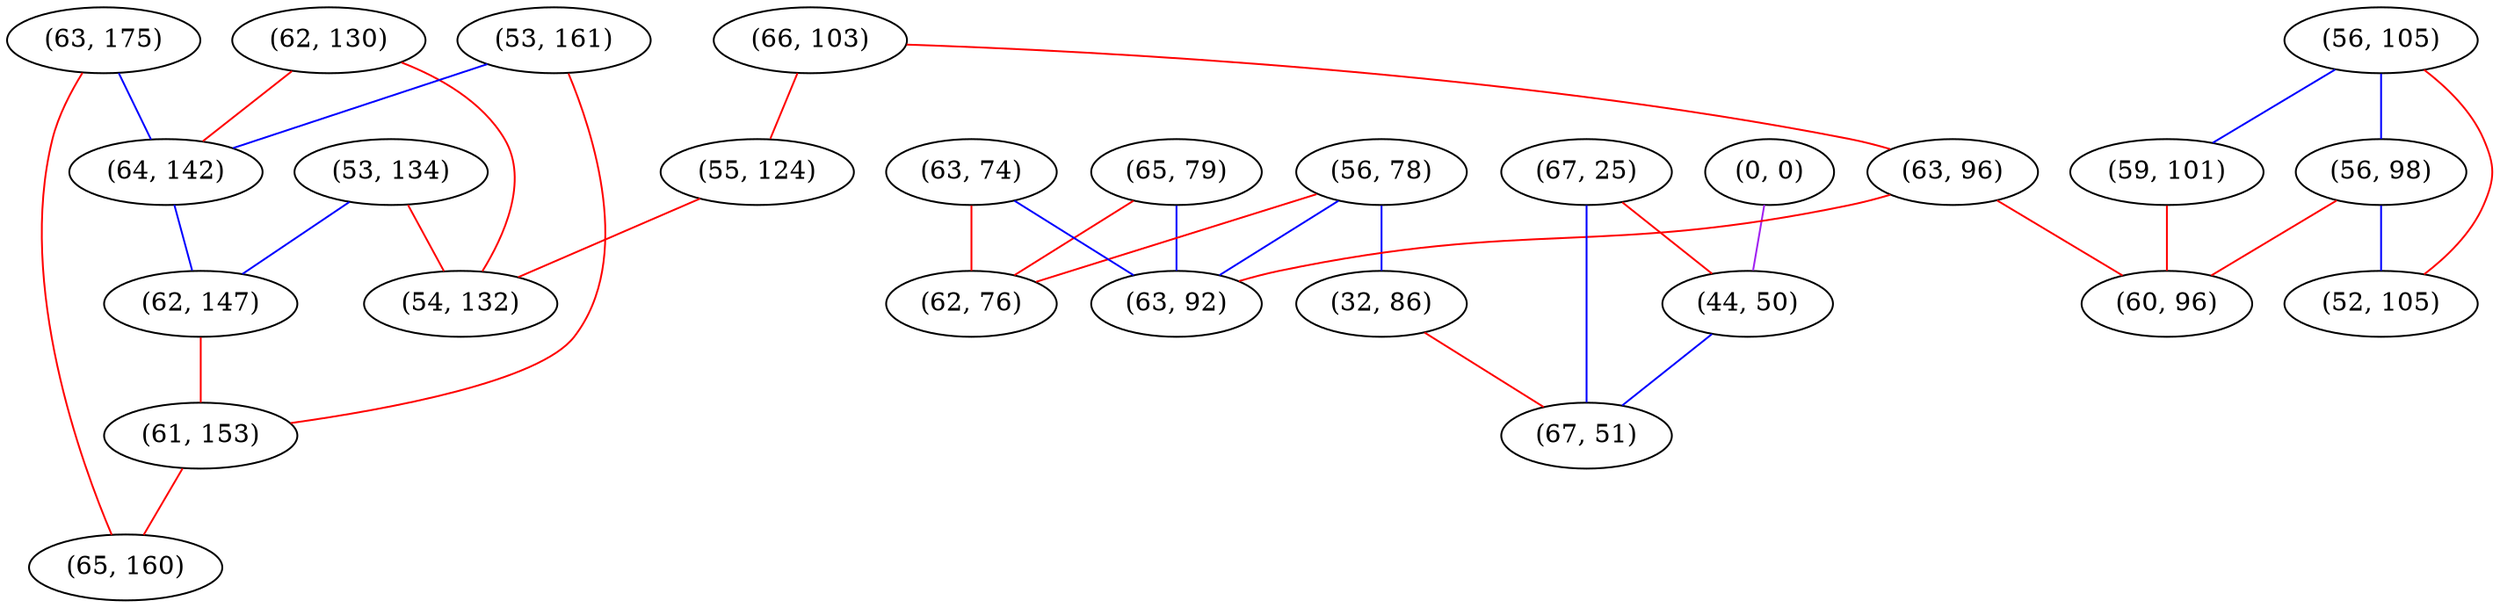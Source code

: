 graph "" {
"(66, 103)";
"(62, 130)";
"(63, 175)";
"(65, 79)";
"(56, 78)";
"(0, 0)";
"(56, 105)";
"(32, 86)";
"(55, 124)";
"(53, 161)";
"(59, 101)";
"(53, 134)";
"(63, 96)";
"(63, 74)";
"(63, 92)";
"(67, 25)";
"(64, 142)";
"(44, 50)";
"(56, 98)";
"(62, 147)";
"(62, 76)";
"(54, 132)";
"(52, 105)";
"(67, 51)";
"(60, 96)";
"(61, 153)";
"(65, 160)";
"(66, 103)" -- "(55, 124)"  [color=red, key=0, weight=1];
"(66, 103)" -- "(63, 96)"  [color=red, key=0, weight=1];
"(62, 130)" -- "(54, 132)"  [color=red, key=0, weight=1];
"(62, 130)" -- "(64, 142)"  [color=red, key=0, weight=1];
"(63, 175)" -- "(64, 142)"  [color=blue, key=0, weight=3];
"(63, 175)" -- "(65, 160)"  [color=red, key=0, weight=1];
"(65, 79)" -- "(63, 92)"  [color=blue, key=0, weight=3];
"(65, 79)" -- "(62, 76)"  [color=red, key=0, weight=1];
"(56, 78)" -- "(63, 92)"  [color=blue, key=0, weight=3];
"(56, 78)" -- "(62, 76)"  [color=red, key=0, weight=1];
"(56, 78)" -- "(32, 86)"  [color=blue, key=0, weight=3];
"(0, 0)" -- "(44, 50)"  [color=purple, key=0, weight=4];
"(56, 105)" -- "(52, 105)"  [color=red, key=0, weight=1];
"(56, 105)" -- "(56, 98)"  [color=blue, key=0, weight=3];
"(56, 105)" -- "(59, 101)"  [color=blue, key=0, weight=3];
"(32, 86)" -- "(67, 51)"  [color=red, key=0, weight=1];
"(55, 124)" -- "(54, 132)"  [color=red, key=0, weight=1];
"(53, 161)" -- "(61, 153)"  [color=red, key=0, weight=1];
"(53, 161)" -- "(64, 142)"  [color=blue, key=0, weight=3];
"(59, 101)" -- "(60, 96)"  [color=red, key=0, weight=1];
"(53, 134)" -- "(62, 147)"  [color=blue, key=0, weight=3];
"(53, 134)" -- "(54, 132)"  [color=red, key=0, weight=1];
"(63, 96)" -- "(63, 92)"  [color=red, key=0, weight=1];
"(63, 96)" -- "(60, 96)"  [color=red, key=0, weight=1];
"(63, 74)" -- "(63, 92)"  [color=blue, key=0, weight=3];
"(63, 74)" -- "(62, 76)"  [color=red, key=0, weight=1];
"(67, 25)" -- "(44, 50)"  [color=red, key=0, weight=1];
"(67, 25)" -- "(67, 51)"  [color=blue, key=0, weight=3];
"(64, 142)" -- "(62, 147)"  [color=blue, key=0, weight=3];
"(44, 50)" -- "(67, 51)"  [color=blue, key=0, weight=3];
"(56, 98)" -- "(52, 105)"  [color=blue, key=0, weight=3];
"(56, 98)" -- "(60, 96)"  [color=red, key=0, weight=1];
"(62, 147)" -- "(61, 153)"  [color=red, key=0, weight=1];
"(61, 153)" -- "(65, 160)"  [color=red, key=0, weight=1];
}
